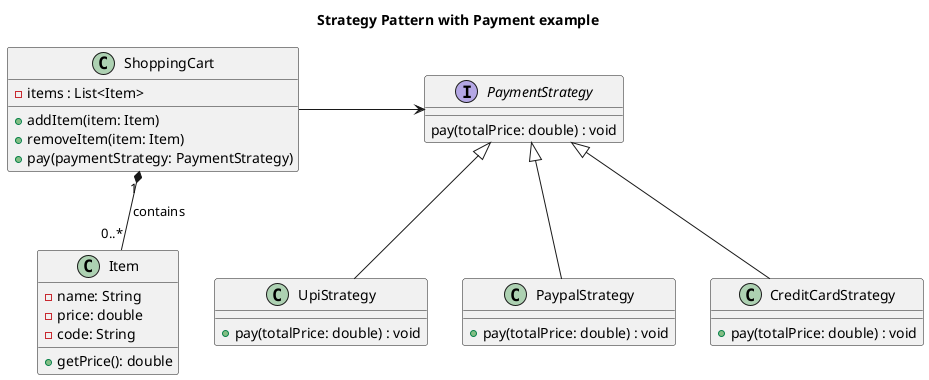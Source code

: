 @startuml
title "Strategy Pattern with Payment example"


interface PaymentStrategy {
    pay(totalPrice: double) : void
}

PaymentStrategy <|-- UpiStrategy
PaymentStrategy <|-- PaypalStrategy
PaymentStrategy <|-- CreditCardStrategy

class UpiStrategy {
    + pay(totalPrice: double) : void
}

class PaypalStrategy {
    + pay(totalPrice: double) : void
}

class CreditCardStrategy {
    + pay(totalPrice: double) : void
}

class ShoppingCart {
    - items : List<Item>
    + addItem(item: Item)
    + removeItem(item: Item)
    + pay(paymentStrategy: PaymentStrategy)
}

class Item {
    - name: String
    - price: double
    - code: String
    + getPrice(): double
}

ShoppingCart -right-> PaymentStrategy
ShoppingCart "1" *-- "0..*" Item : contains
@enduml